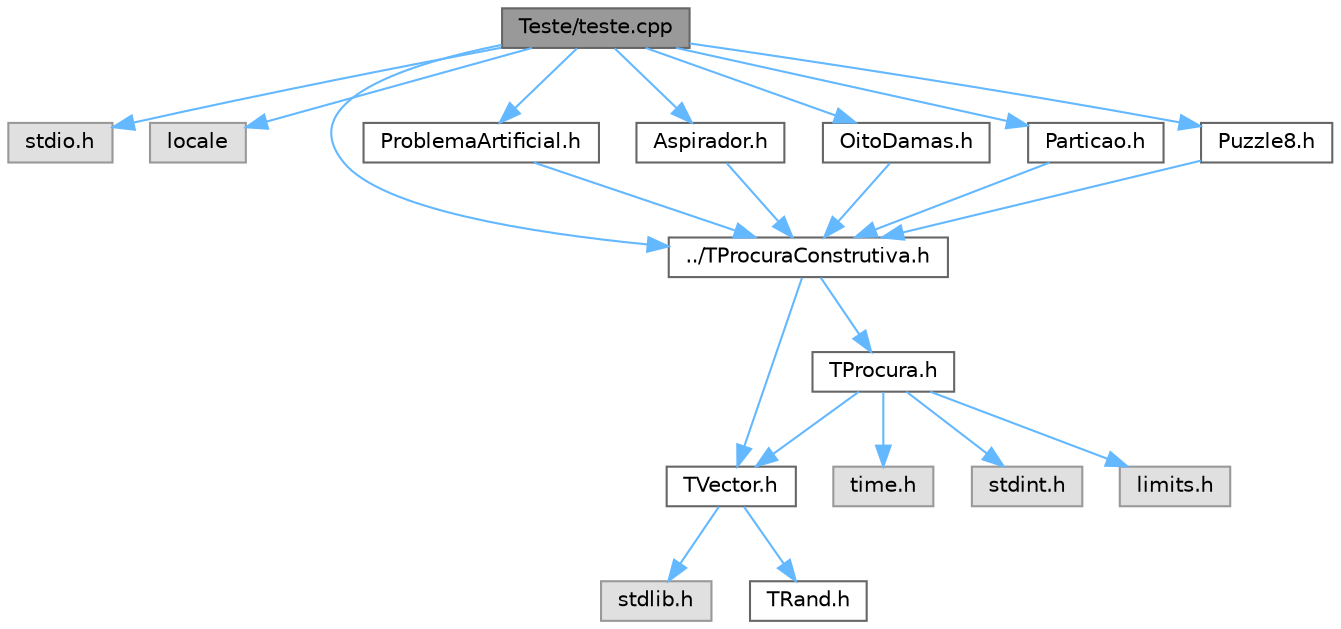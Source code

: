 digraph "Teste/teste.cpp"
{
 // LATEX_PDF_SIZE
  bgcolor="transparent";
  edge [fontname=Helvetica,fontsize=10,labelfontname=Helvetica,labelfontsize=10];
  node [fontname=Helvetica,fontsize=10,shape=box,height=0.2,width=0.4];
  Node1 [id="Node000001",label="Teste/teste.cpp",height=0.2,width=0.4,color="gray40", fillcolor="grey60", style="filled", fontcolor="black",tooltip=" "];
  Node1 -> Node2 [id="edge22_Node000001_Node000002",color="steelblue1",style="solid",tooltip=" "];
  Node2 [id="Node000002",label="stdio.h",height=0.2,width=0.4,color="grey60", fillcolor="#E0E0E0", style="filled",tooltip=" "];
  Node1 -> Node3 [id="edge23_Node000001_Node000003",color="steelblue1",style="solid",tooltip=" "];
  Node3 [id="Node000003",label="locale",height=0.2,width=0.4,color="grey60", fillcolor="#E0E0E0", style="filled",tooltip=" "];
  Node1 -> Node4 [id="edge24_Node000001_Node000004",color="steelblue1",style="solid",tooltip=" "];
  Node4 [id="Node000004",label="../TProcuraConstrutiva.h",height=0.2,width=0.4,color="grey40", fillcolor="white", style="filled",URL="$TProcuraConstrutiva_8h.html",tooltip=" "];
  Node4 -> Node5 [id="edge25_Node000004_Node000005",color="steelblue1",style="solid",tooltip=" "];
  Node5 [id="Node000005",label="TVector.h",height=0.2,width=0.4,color="grey40", fillcolor="white", style="filled",URL="$TVector_8h.html",tooltip=" "];
  Node5 -> Node6 [id="edge26_Node000005_Node000006",color="steelblue1",style="solid",tooltip=" "];
  Node6 [id="Node000006",label="stdlib.h",height=0.2,width=0.4,color="grey60", fillcolor="#E0E0E0", style="filled",tooltip=" "];
  Node5 -> Node7 [id="edge27_Node000005_Node000007",color="steelblue1",style="solid",tooltip=" "];
  Node7 [id="Node000007",label="TRand.h",height=0.2,width=0.4,color="grey40", fillcolor="white", style="filled",URL="$TRand_8h.html",tooltip=" "];
  Node4 -> Node8 [id="edge28_Node000004_Node000008",color="steelblue1",style="solid",tooltip=" "];
  Node8 [id="Node000008",label="TProcura.h",height=0.2,width=0.4,color="grey40", fillcolor="white", style="filled",URL="$TProcura_8h.html",tooltip=" "];
  Node8 -> Node5 [id="edge29_Node000008_Node000005",color="steelblue1",style="solid",tooltip=" "];
  Node8 -> Node9 [id="edge30_Node000008_Node000009",color="steelblue1",style="solid",tooltip=" "];
  Node9 [id="Node000009",label="time.h",height=0.2,width=0.4,color="grey60", fillcolor="#E0E0E0", style="filled",tooltip=" "];
  Node8 -> Node10 [id="edge31_Node000008_Node000010",color="steelblue1",style="solid",tooltip=" "];
  Node10 [id="Node000010",label="stdint.h",height=0.2,width=0.4,color="grey60", fillcolor="#E0E0E0", style="filled",tooltip=" "];
  Node8 -> Node11 [id="edge32_Node000008_Node000011",color="steelblue1",style="solid",tooltip=" "];
  Node11 [id="Node000011",label="limits.h",height=0.2,width=0.4,color="grey60", fillcolor="#E0E0E0", style="filled",tooltip=" "];
  Node1 -> Node12 [id="edge33_Node000001_Node000012",color="steelblue1",style="solid",tooltip=" "];
  Node12 [id="Node000012",label="ProblemaArtificial.h",height=0.2,width=0.4,color="grey40", fillcolor="white", style="filled",URL="$ProblemaArtificial_8h.html",tooltip=" "];
  Node12 -> Node4 [id="edge34_Node000012_Node000004",color="steelblue1",style="solid",tooltip=" "];
  Node1 -> Node13 [id="edge35_Node000001_Node000013",color="steelblue1",style="solid",tooltip=" "];
  Node13 [id="Node000013",label="Aspirador.h",height=0.2,width=0.4,color="grey40", fillcolor="white", style="filled",URL="$Aspirador_8h.html",tooltip=" "];
  Node13 -> Node4 [id="edge36_Node000013_Node000004",color="steelblue1",style="solid",tooltip=" "];
  Node1 -> Node14 [id="edge37_Node000001_Node000014",color="steelblue1",style="solid",tooltip=" "];
  Node14 [id="Node000014",label="OitoDamas.h",height=0.2,width=0.4,color="grey40", fillcolor="white", style="filled",URL="$OitoDamas_8h.html",tooltip=" "];
  Node14 -> Node4 [id="edge38_Node000014_Node000004",color="steelblue1",style="solid",tooltip=" "];
  Node1 -> Node15 [id="edge39_Node000001_Node000015",color="steelblue1",style="solid",tooltip=" "];
  Node15 [id="Node000015",label="Particao.h",height=0.2,width=0.4,color="grey40", fillcolor="white", style="filled",URL="$Particao_8h.html",tooltip=" "];
  Node15 -> Node4 [id="edge40_Node000015_Node000004",color="steelblue1",style="solid",tooltip=" "];
  Node1 -> Node16 [id="edge41_Node000001_Node000016",color="steelblue1",style="solid",tooltip=" "];
  Node16 [id="Node000016",label="Puzzle8.h",height=0.2,width=0.4,color="grey40", fillcolor="white", style="filled",URL="$Puzzle8_8h.html",tooltip=" "];
  Node16 -> Node4 [id="edge42_Node000016_Node000004",color="steelblue1",style="solid",tooltip=" "];
}
